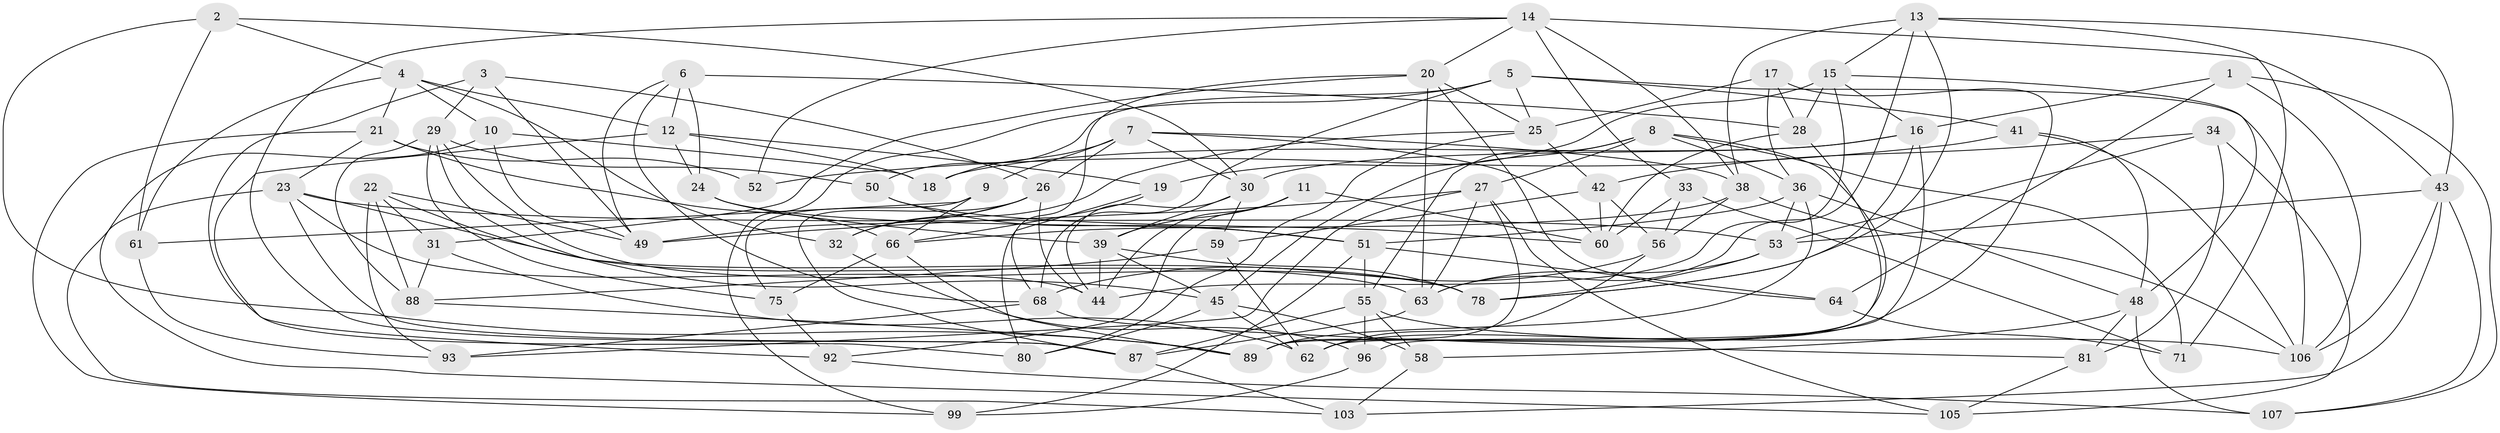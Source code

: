 // Generated by graph-tools (version 1.1) at 2025/52/02/27/25 19:52:28]
// undirected, 75 vertices, 189 edges
graph export_dot {
graph [start="1"]
  node [color=gray90,style=filled];
  1;
  2;
  3;
  4 [super="+72"];
  5 [super="+77"];
  6 [super="+46"];
  7 [super="+114"];
  8 [super="+115"];
  9;
  10;
  11;
  12 [super="+116"];
  13 [super="+110"];
  14 [super="+82"];
  15 [super="+104"];
  16 [super="+47"];
  17;
  18;
  19;
  20 [super="+40"];
  21 [super="+74"];
  22 [super="+73"];
  23 [super="+98"];
  24;
  25 [super="+35"];
  26 [super="+112"];
  27 [super="+95"];
  28 [super="+83"];
  29 [super="+37"];
  30 [super="+65"];
  31;
  32;
  33;
  34;
  36 [super="+113"];
  38 [super="+108"];
  39 [super="+57"];
  41;
  42 [super="+70"];
  43 [super="+79"];
  44 [super="+76"];
  45 [super="+86"];
  48 [super="+69"];
  49 [super="+54"];
  50;
  51 [super="+101"];
  52;
  53 [super="+84"];
  55 [super="+102"];
  56 [super="+100"];
  58;
  59;
  60 [super="+85"];
  61;
  62 [super="+67"];
  63 [super="+111"];
  64;
  66 [super="+97"];
  68 [super="+109"];
  71;
  75;
  78 [super="+94"];
  80;
  81;
  87 [super="+118"];
  88 [super="+91"];
  89 [super="+90"];
  92;
  93;
  96;
  99;
  103;
  105;
  106 [super="+117"];
  107;
  1 -- 64;
  1 -- 107;
  1 -- 106;
  1 -- 16;
  2 -- 4;
  2 -- 61;
  2 -- 30;
  2 -- 89;
  3 -- 49;
  3 -- 29;
  3 -- 26;
  3 -- 80;
  4 -- 61;
  4 -- 12;
  4 -- 32;
  4 -- 10;
  4 -- 21;
  5 -- 99;
  5 -- 106;
  5 -- 41;
  5 -- 50;
  5 -- 68;
  5 -- 25;
  6 -- 28 [weight=2];
  6 -- 24;
  6 -- 49;
  6 -- 12;
  6 -- 68;
  7 -- 38;
  7 -- 9;
  7 -- 18;
  7 -- 26;
  7 -- 60;
  7 -- 30;
  8 -- 71;
  8 -- 36;
  8 -- 27;
  8 -- 62;
  8 -- 55;
  8 -- 45;
  9 -- 61;
  9 -- 75;
  9 -- 66;
  10 -- 49;
  10 -- 105;
  10 -- 18;
  11 -- 39;
  11 -- 92;
  11 -- 60;
  11 -- 44;
  12 -- 19;
  12 -- 24;
  12 -- 18;
  12 -- 92;
  13 -- 71;
  13 -- 43;
  13 -- 63;
  13 -- 38;
  13 -- 15;
  13 -- 78;
  14 -- 52;
  14 -- 87;
  14 -- 33;
  14 -- 38;
  14 -- 43;
  14 -- 20;
  15 -- 48;
  15 -- 44;
  15 -- 16;
  15 -- 19;
  15 -- 28;
  16 -- 30;
  16 -- 78;
  16 -- 18;
  16 -- 96;
  17 -- 62;
  17 -- 25;
  17 -- 36;
  17 -- 28;
  19 -- 80;
  19 -- 66;
  20 -- 31;
  20 -- 63;
  20 -- 25;
  20 -- 64;
  20 -- 68;
  21 -- 52 [weight=2];
  21 -- 66;
  21 -- 99;
  21 -- 23;
  22 -- 49;
  22 -- 88 [weight=2];
  22 -- 93;
  22 -- 63;
  22 -- 31;
  23 -- 53;
  23 -- 103;
  23 -- 87;
  23 -- 78;
  23 -- 44;
  24 -- 39;
  24 -- 51;
  25 -- 80;
  25 -- 32;
  25 -- 42;
  26 -- 32;
  26 -- 44;
  26 -- 49;
  26 -- 87;
  27 -- 63;
  27 -- 49;
  27 -- 89;
  27 -- 93;
  27 -- 105;
  28 -- 60;
  28 -- 89;
  29 -- 75;
  29 -- 45;
  29 -- 50;
  29 -- 88;
  29 -- 78;
  30 -- 59;
  30 -- 44;
  30 -- 39;
  31 -- 88;
  31 -- 62;
  32 -- 96;
  33 -- 60;
  33 -- 56;
  33 -- 71;
  34 -- 105;
  34 -- 53;
  34 -- 81;
  34 -- 42;
  36 -- 48;
  36 -- 89;
  36 -- 53;
  36 -- 51;
  38 -- 106;
  38 -- 56;
  38 -- 66;
  39 -- 78;
  39 -- 44;
  39 -- 45;
  41 -- 48;
  41 -- 106;
  41 -- 52;
  42 -- 59;
  42 -- 56 [weight=2];
  42 -- 60;
  43 -- 107;
  43 -- 53;
  43 -- 103;
  43 -- 106;
  45 -- 80;
  45 -- 58;
  45 -- 62;
  48 -- 81;
  48 -- 58;
  48 -- 107;
  50 -- 60;
  50 -- 51;
  51 -- 55;
  51 -- 64;
  51 -- 99;
  53 -- 78;
  53 -- 63;
  55 -- 96;
  55 -- 58;
  55 -- 87;
  55 -- 106;
  56 -- 62;
  56 -- 68;
  58 -- 103;
  59 -- 88;
  59 -- 62;
  61 -- 93;
  63 -- 87;
  64 -- 71;
  66 -- 89;
  66 -- 75;
  68 -- 81;
  68 -- 93;
  75 -- 92;
  81 -- 105;
  87 -- 103;
  88 -- 89;
  92 -- 107;
  96 -- 99;
}
